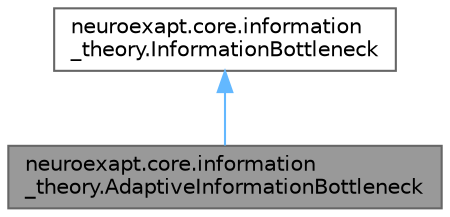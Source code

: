 digraph "neuroexapt.core.information_theory.AdaptiveInformationBottleneck"
{
 // LATEX_PDF_SIZE
  bgcolor="transparent";
  edge [fontname=Helvetica,fontsize=10,labelfontname=Helvetica,labelfontsize=10];
  node [fontname=Helvetica,fontsize=10,shape=box,height=0.2,width=0.4];
  Node1 [id="Node000001",label="neuroexapt.core.information\l_theory.AdaptiveInformationBottleneck",height=0.2,width=0.4,color="gray40", fillcolor="grey60", style="filled", fontcolor="black",tooltip=" "];
  Node2 -> Node1 [id="edge1_Node000001_Node000002",dir="back",color="steelblue1",style="solid",tooltip=" "];
  Node2 [id="Node000002",label="neuroexapt.core.information\l_theory.InformationBottleneck",height=0.2,width=0.4,color="gray40", fillcolor="white", style="filled",URL="$classneuroexapt_1_1core_1_1information__theory_1_1InformationBottleneck.html",tooltip=" "];
}
